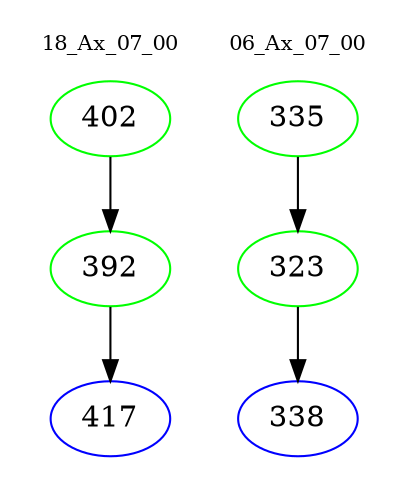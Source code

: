 digraph{
subgraph cluster_0 {
color = white
label = "18_Ax_07_00";
fontsize=10;
T0_402 [label="402", color="green"]
T0_402 -> T0_392 [color="black"]
T0_392 [label="392", color="green"]
T0_392 -> T0_417 [color="black"]
T0_417 [label="417", color="blue"]
}
subgraph cluster_1 {
color = white
label = "06_Ax_07_00";
fontsize=10;
T1_335 [label="335", color="green"]
T1_335 -> T1_323 [color="black"]
T1_323 [label="323", color="green"]
T1_323 -> T1_338 [color="black"]
T1_338 [label="338", color="blue"]
}
}

